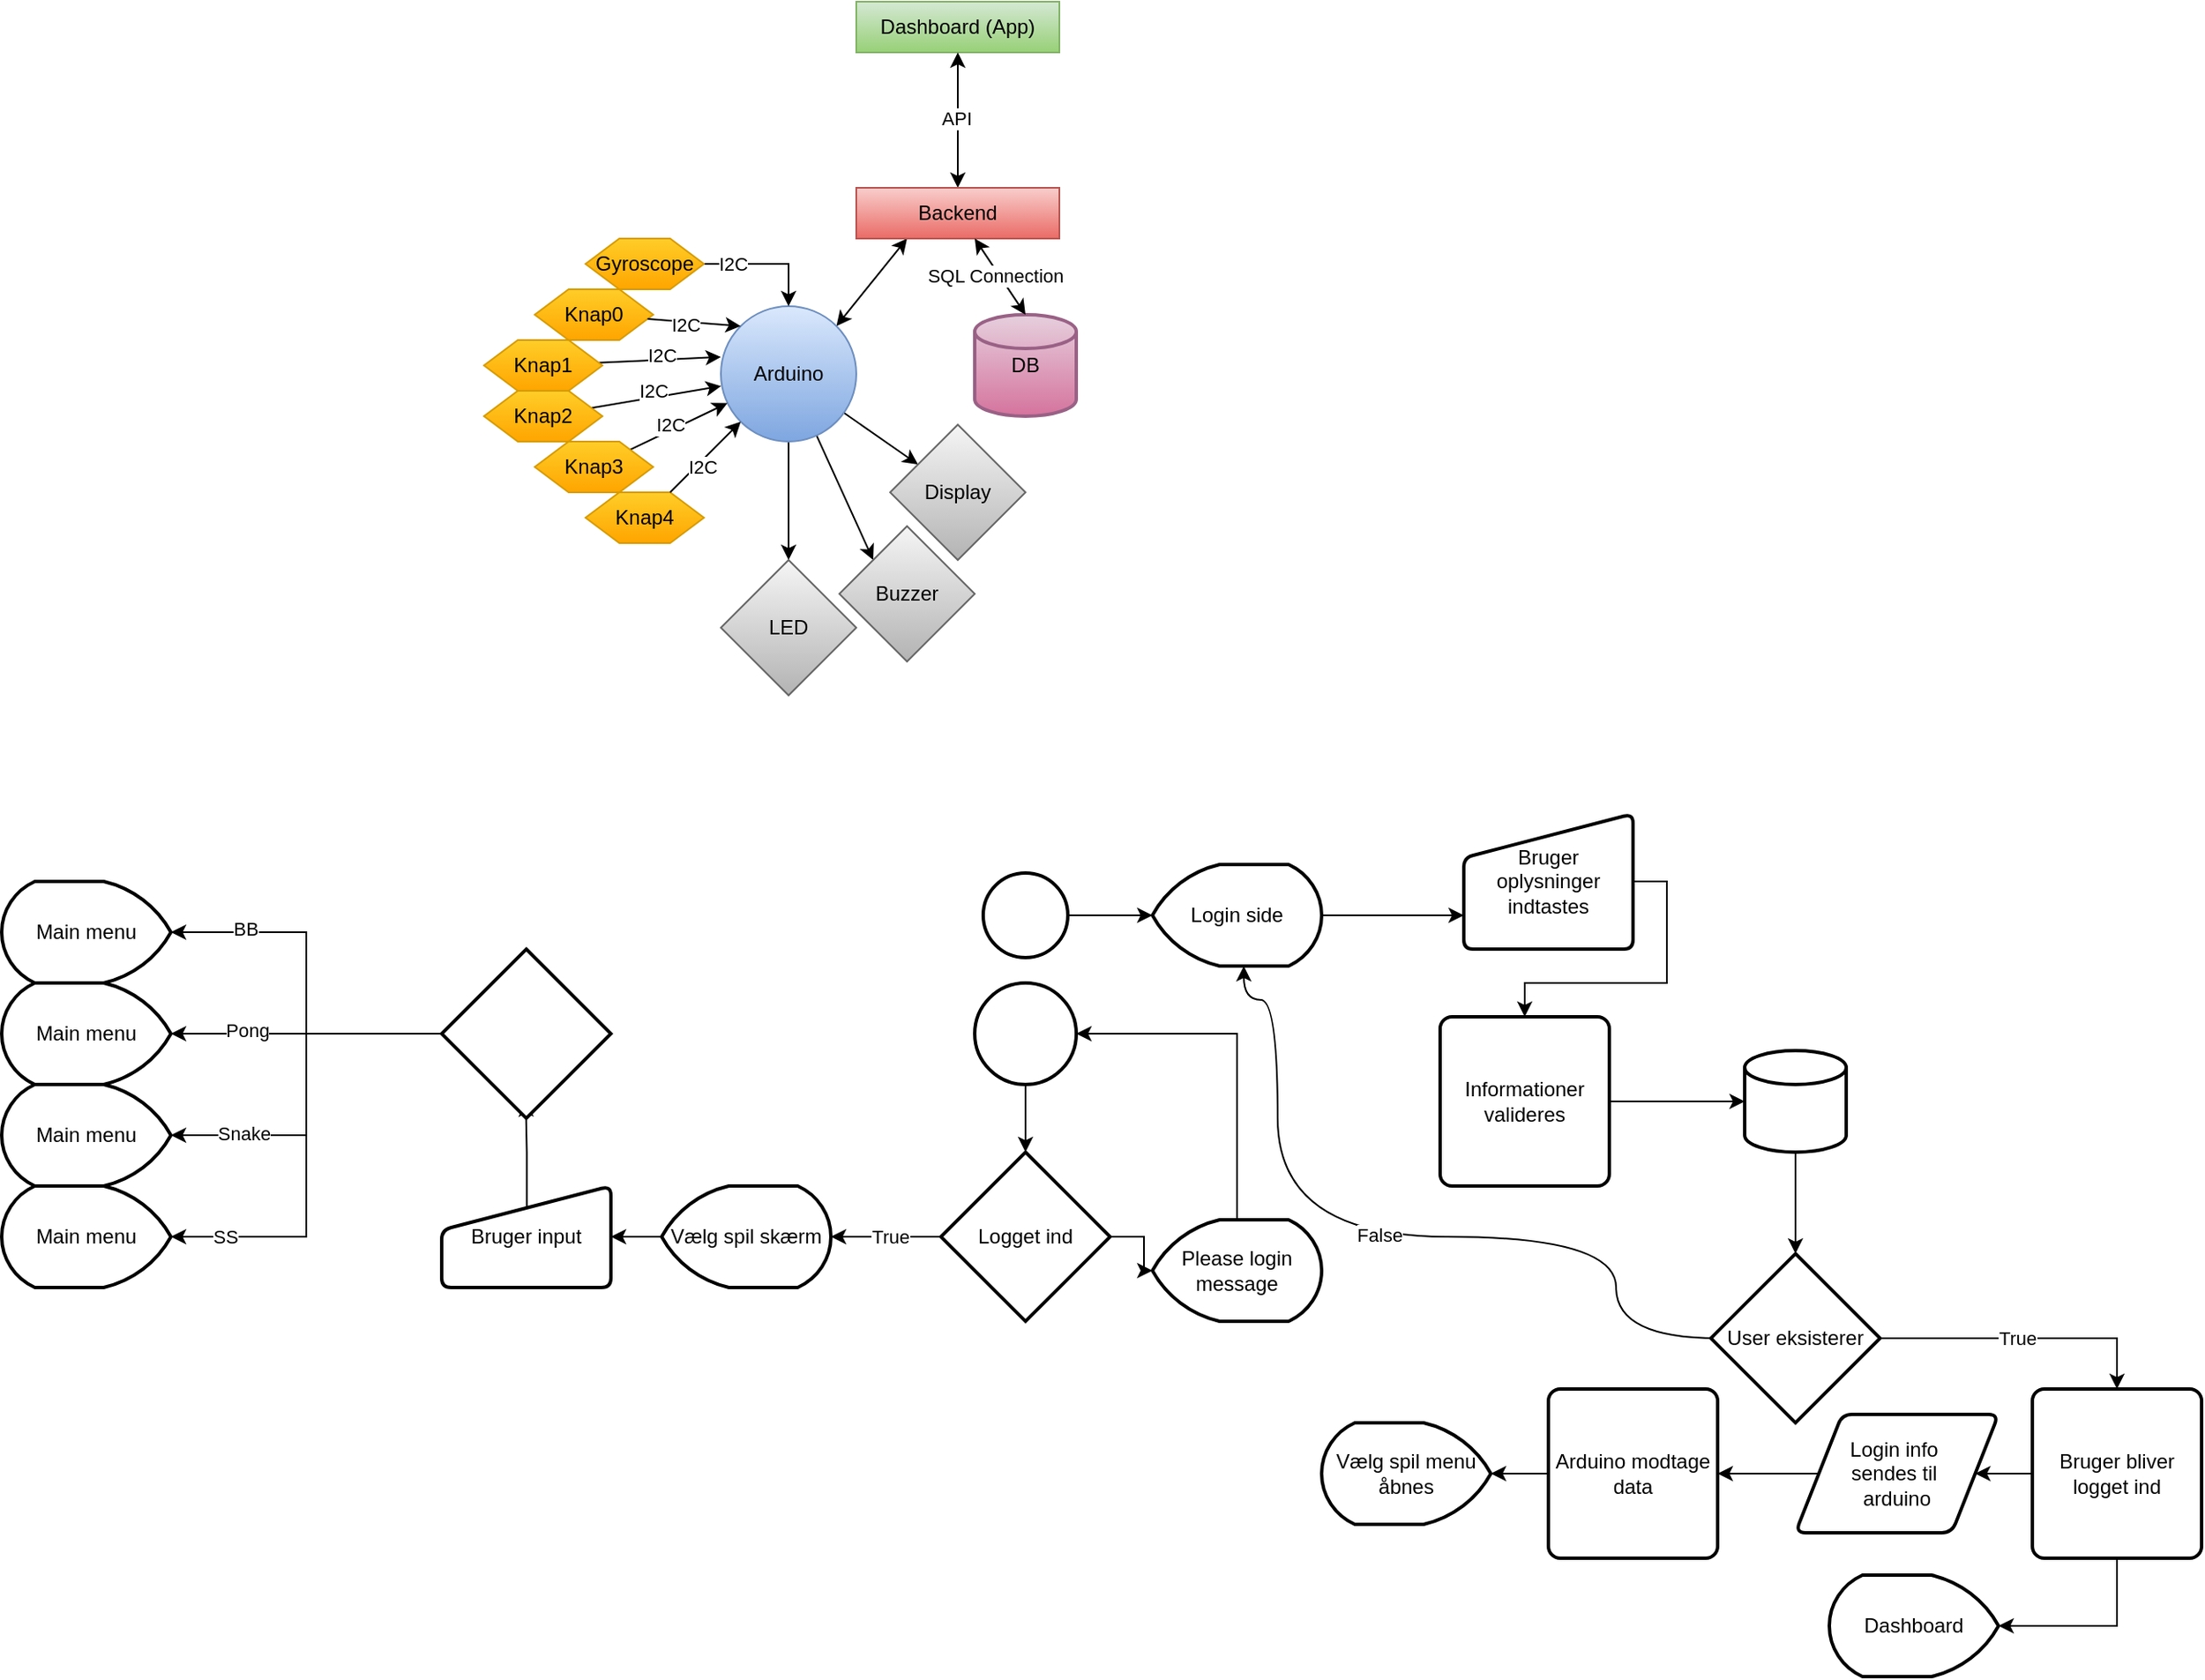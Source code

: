 <mxfile version="24.1.0" type="device">
  <diagram id="C5RBs43oDa-KdzZeNtuy" name="Page-1">
    <mxGraphModel dx="2823" dy="2674" grid="1" gridSize="10" guides="1" tooltips="1" connect="1" arrows="1" fold="1" page="1" pageScale="1" pageWidth="827" pageHeight="1169" math="0" shadow="0">
      <root>
        <mxCell id="WIyWlLk6GJQsqaUBKTNV-0" />
        <mxCell id="WIyWlLk6GJQsqaUBKTNV-1" parent="WIyWlLk6GJQsqaUBKTNV-0" />
        <mxCell id="EPWNyJZTlqsivobSmLNO-3" style="edgeStyle=orthogonalEdgeStyle;rounded=0;orthogonalLoop=1;jettySize=auto;html=1;exitX=1;exitY=0.5;exitDx=0;exitDy=0;exitPerimeter=0;" parent="WIyWlLk6GJQsqaUBKTNV-1" source="EPWNyJZTlqsivobSmLNO-1" target="EPWNyJZTlqsivobSmLNO-2" edge="1">
          <mxGeometry relative="1" as="geometry" />
        </mxCell>
        <mxCell id="EPWNyJZTlqsivobSmLNO-1" value="" style="strokeWidth=2;html=1;shape=mxgraph.flowchart.start_2;whiteSpace=wrap;" parent="WIyWlLk6GJQsqaUBKTNV-1" vertex="1">
          <mxGeometry x="80" y="65" width="50" height="50" as="geometry" />
        </mxCell>
        <mxCell id="EPWNyJZTlqsivobSmLNO-5" style="edgeStyle=orthogonalEdgeStyle;rounded=0;orthogonalLoop=1;jettySize=auto;html=1;entryX=0;entryY=0.75;entryDx=0;entryDy=0;" parent="WIyWlLk6GJQsqaUBKTNV-1" source="EPWNyJZTlqsivobSmLNO-2" target="EPWNyJZTlqsivobSmLNO-4" edge="1">
          <mxGeometry relative="1" as="geometry" />
        </mxCell>
        <mxCell id="EPWNyJZTlqsivobSmLNO-2" value="Login side" style="strokeWidth=2;html=1;shape=mxgraph.flowchart.display;whiteSpace=wrap;" parent="WIyWlLk6GJQsqaUBKTNV-1" vertex="1">
          <mxGeometry x="180" y="60" width="100" height="60" as="geometry" />
        </mxCell>
        <mxCell id="EPWNyJZTlqsivobSmLNO-7" style="edgeStyle=orthogonalEdgeStyle;rounded=0;orthogonalLoop=1;jettySize=auto;html=1;exitX=1;exitY=0.5;exitDx=0;exitDy=0;" parent="WIyWlLk6GJQsqaUBKTNV-1" source="EPWNyJZTlqsivobSmLNO-4" target="EPWNyJZTlqsivobSmLNO-6" edge="1">
          <mxGeometry relative="1" as="geometry" />
        </mxCell>
        <mxCell id="EPWNyJZTlqsivobSmLNO-4" value="Bruger oplysninger indtastes" style="html=1;strokeWidth=2;shape=manualInput;whiteSpace=wrap;rounded=1;size=26;arcSize=11;" parent="WIyWlLk6GJQsqaUBKTNV-1" vertex="1">
          <mxGeometry x="364" y="30" width="100" height="80" as="geometry" />
        </mxCell>
        <mxCell id="EPWNyJZTlqsivobSmLNO-6" value="Informationer valideres" style="rounded=1;whiteSpace=wrap;html=1;absoluteArcSize=1;arcSize=14;strokeWidth=2;" parent="WIyWlLk6GJQsqaUBKTNV-1" vertex="1">
          <mxGeometry x="350" y="150" width="100" height="100" as="geometry" />
        </mxCell>
        <mxCell id="EPWNyJZTlqsivobSmLNO-17" style="edgeStyle=orthogonalEdgeStyle;rounded=0;orthogonalLoop=1;jettySize=auto;html=1;entryX=0.5;entryY=0;entryDx=0;entryDy=0;" parent="WIyWlLk6GJQsqaUBKTNV-1" source="EPWNyJZTlqsivobSmLNO-14" target="EPWNyJZTlqsivobSmLNO-22" edge="1">
          <mxGeometry relative="1" as="geometry">
            <mxPoint x="720" y="340" as="targetPoint" />
          </mxGeometry>
        </mxCell>
        <mxCell id="EPWNyJZTlqsivobSmLNO-18" value="True" style="edgeLabel;html=1;align=center;verticalAlign=middle;resizable=0;points=[];" parent="EPWNyJZTlqsivobSmLNO-17" vertex="1" connectable="0">
          <mxGeometry x="-0.048" relative="1" as="geometry">
            <mxPoint as="offset" />
          </mxGeometry>
        </mxCell>
        <mxCell id="EPWNyJZTlqsivobSmLNO-20" style="edgeStyle=orthogonalEdgeStyle;rounded=0;orthogonalLoop=1;jettySize=auto;html=1;exitX=0;exitY=0.5;exitDx=0;exitDy=0;exitPerimeter=0;curved=1;" parent="WIyWlLk6GJQsqaUBKTNV-1" edge="1">
          <mxGeometry relative="1" as="geometry">
            <mxPoint x="234" y="120" as="targetPoint" />
            <mxPoint x="514" y="340" as="sourcePoint" />
            <Array as="points">
              <mxPoint x="454" y="340" />
              <mxPoint x="454" y="280" />
              <mxPoint x="254" y="280" />
              <mxPoint x="254" y="140" />
              <mxPoint x="234" y="140" />
            </Array>
          </mxGeometry>
        </mxCell>
        <mxCell id="EPWNyJZTlqsivobSmLNO-21" value="False" style="edgeLabel;html=1;align=center;verticalAlign=middle;resizable=0;points=[];" parent="EPWNyJZTlqsivobSmLNO-20" vertex="1" connectable="0">
          <mxGeometry x="0.039" y="-1" relative="1" as="geometry">
            <mxPoint as="offset" />
          </mxGeometry>
        </mxCell>
        <mxCell id="EPWNyJZTlqsivobSmLNO-14" value="User eksisterer" style="strokeWidth=2;html=1;shape=mxgraph.flowchart.decision;whiteSpace=wrap;" parent="WIyWlLk6GJQsqaUBKTNV-1" vertex="1">
          <mxGeometry x="510" y="290" width="100" height="100" as="geometry" />
        </mxCell>
        <mxCell id="EPWNyJZTlqsivobSmLNO-15" style="edgeStyle=orthogonalEdgeStyle;rounded=0;orthogonalLoop=1;jettySize=auto;html=1;" parent="WIyWlLk6GJQsqaUBKTNV-1" source="EPWNyJZTlqsivobSmLNO-6" target="Z_NCsX3aNf2hh9q1rLj8-10" edge="1">
          <mxGeometry relative="1" as="geometry">
            <mxPoint x="520" y="200" as="targetPoint" />
          </mxGeometry>
        </mxCell>
        <mxCell id="EPWNyJZTlqsivobSmLNO-24" style="edgeStyle=orthogonalEdgeStyle;rounded=0;orthogonalLoop=1;jettySize=auto;html=1;entryX=0;entryY=0.5;entryDx=0;entryDy=0;entryPerimeter=0;exitX=0.5;exitY=1;exitDx=0;exitDy=0;" parent="WIyWlLk6GJQsqaUBKTNV-1" source="EPWNyJZTlqsivobSmLNO-22" target="EPWNyJZTlqsivobSmLNO-23" edge="1">
          <mxGeometry relative="1" as="geometry">
            <mxPoint x="750" y="520" as="targetPoint" />
          </mxGeometry>
        </mxCell>
        <mxCell id="EPWNyJZTlqsivobSmLNO-25" style="edgeStyle=orthogonalEdgeStyle;rounded=0;orthogonalLoop=1;jettySize=auto;html=1;" parent="WIyWlLk6GJQsqaUBKTNV-1" source="EPWNyJZTlqsivobSmLNO-22" target="EPWNyJZTlqsivobSmLNO-26" edge="1">
          <mxGeometry relative="1" as="geometry">
            <mxPoint x="590" y="410.0" as="targetPoint" />
          </mxGeometry>
        </mxCell>
        <mxCell id="EPWNyJZTlqsivobSmLNO-22" value="Bruger bliver logget ind" style="rounded=1;whiteSpace=wrap;html=1;absoluteArcSize=1;arcSize=14;strokeWidth=2;" parent="WIyWlLk6GJQsqaUBKTNV-1" vertex="1">
          <mxGeometry x="700" y="370" width="100" height="100" as="geometry" />
        </mxCell>
        <mxCell id="EPWNyJZTlqsivobSmLNO-23" value="Dashboard" style="strokeWidth=2;html=1;shape=mxgraph.flowchart.display;whiteSpace=wrap;direction=west;" parent="WIyWlLk6GJQsqaUBKTNV-1" vertex="1">
          <mxGeometry x="580" y="480" width="100" height="60" as="geometry" />
        </mxCell>
        <mxCell id="EPWNyJZTlqsivobSmLNO-27" style="edgeStyle=orthogonalEdgeStyle;rounded=0;orthogonalLoop=1;jettySize=auto;html=1;exitX=0;exitY=0.5;exitDx=0;exitDy=0;" parent="WIyWlLk6GJQsqaUBKTNV-1" source="EPWNyJZTlqsivobSmLNO-26" target="EPWNyJZTlqsivobSmLNO-28" edge="1">
          <mxGeometry relative="1" as="geometry">
            <mxPoint x="490" y="420.333" as="targetPoint" />
          </mxGeometry>
        </mxCell>
        <mxCell id="EPWNyJZTlqsivobSmLNO-26" value="Login info&amp;nbsp;&lt;div&gt;sendes&lt;span style=&quot;background-color: initial;&quot;&gt;&amp;nbsp;til&amp;nbsp;&lt;/span&gt;&lt;/div&gt;&lt;div&gt;&lt;span style=&quot;background-color: initial;&quot;&gt;arduino&lt;/span&gt;&lt;/div&gt;" style="shape=parallelogram;html=1;strokeWidth=2;perimeter=parallelogramPerimeter;whiteSpace=wrap;rounded=1;arcSize=12;size=0.23;" parent="WIyWlLk6GJQsqaUBKTNV-1" vertex="1">
          <mxGeometry x="560" y="385" width="120" height="70" as="geometry" />
        </mxCell>
        <mxCell id="EPWNyJZTlqsivobSmLNO-28" value="Arduino modtage data" style="rounded=1;whiteSpace=wrap;html=1;absoluteArcSize=1;arcSize=14;strokeWidth=2;" parent="WIyWlLk6GJQsqaUBKTNV-1" vertex="1">
          <mxGeometry x="414" y="370.003" width="100" height="100" as="geometry" />
        </mxCell>
        <mxCell id="EPWNyJZTlqsivobSmLNO-29" value="Vælg spil menu åbnes" style="strokeWidth=2;html=1;shape=mxgraph.flowchart.display;whiteSpace=wrap;direction=west;" parent="WIyWlLk6GJQsqaUBKTNV-1" vertex="1">
          <mxGeometry x="280" y="390" width="100" height="60" as="geometry" />
        </mxCell>
        <mxCell id="EPWNyJZTlqsivobSmLNO-30" style="edgeStyle=orthogonalEdgeStyle;rounded=0;orthogonalLoop=1;jettySize=auto;html=1;entryX=0;entryY=0.5;entryDx=0;entryDy=0;entryPerimeter=0;" parent="WIyWlLk6GJQsqaUBKTNV-1" source="EPWNyJZTlqsivobSmLNO-28" target="EPWNyJZTlqsivobSmLNO-29" edge="1">
          <mxGeometry relative="1" as="geometry" />
        </mxCell>
        <mxCell id="Z_NCsX3aNf2hh9q1rLj8-1" value="" style="strokeWidth=2;html=1;shape=mxgraph.flowchart.start_2;whiteSpace=wrap;" vertex="1" parent="WIyWlLk6GJQsqaUBKTNV-1">
          <mxGeometry x="75" y="130" width="60" height="60" as="geometry" />
        </mxCell>
        <mxCell id="Z_NCsX3aNf2hh9q1rLj8-5" style="edgeStyle=orthogonalEdgeStyle;rounded=0;orthogonalLoop=1;jettySize=auto;html=1;exitX=0;exitY=0.5;exitDx=0;exitDy=0;exitPerimeter=0;" edge="1" parent="WIyWlLk6GJQsqaUBKTNV-1" source="Z_NCsX3aNf2hh9q1rLj8-3" target="Z_NCsX3aNf2hh9q1rLj8-6">
          <mxGeometry relative="1" as="geometry">
            <mxPoint y="280" as="targetPoint" />
          </mxGeometry>
        </mxCell>
        <mxCell id="Z_NCsX3aNf2hh9q1rLj8-7" value="True" style="edgeLabel;html=1;align=center;verticalAlign=middle;resizable=0;points=[];" vertex="1" connectable="0" parent="Z_NCsX3aNf2hh9q1rLj8-5">
          <mxGeometry x="-0.077" relative="1" as="geometry">
            <mxPoint as="offset" />
          </mxGeometry>
        </mxCell>
        <mxCell id="Z_NCsX3aNf2hh9q1rLj8-8" style="edgeStyle=orthogonalEdgeStyle;rounded=0;orthogonalLoop=1;jettySize=auto;html=1;" edge="1" parent="WIyWlLk6GJQsqaUBKTNV-1" source="Z_NCsX3aNf2hh9q1rLj8-3" target="Z_NCsX3aNf2hh9q1rLj8-9">
          <mxGeometry relative="1" as="geometry">
            <mxPoint x="220" y="280" as="targetPoint" />
          </mxGeometry>
        </mxCell>
        <mxCell id="Z_NCsX3aNf2hh9q1rLj8-3" value="Logget ind" style="strokeWidth=2;html=1;shape=mxgraph.flowchart.decision;whiteSpace=wrap;" vertex="1" parent="WIyWlLk6GJQsqaUBKTNV-1">
          <mxGeometry x="55" y="230" width="100" height="100" as="geometry" />
        </mxCell>
        <mxCell id="Z_NCsX3aNf2hh9q1rLj8-4" style="edgeStyle=orthogonalEdgeStyle;rounded=0;orthogonalLoop=1;jettySize=auto;html=1;entryX=0.5;entryY=0;entryDx=0;entryDy=0;entryPerimeter=0;" edge="1" parent="WIyWlLk6GJQsqaUBKTNV-1" source="Z_NCsX3aNf2hh9q1rLj8-1" target="Z_NCsX3aNf2hh9q1rLj8-3">
          <mxGeometry relative="1" as="geometry" />
        </mxCell>
        <mxCell id="Z_NCsX3aNf2hh9q1rLj8-15" style="edgeStyle=orthogonalEdgeStyle;rounded=0;orthogonalLoop=1;jettySize=auto;html=1;entryX=1;entryY=0.5;entryDx=0;entryDy=0;" edge="1" parent="WIyWlLk6GJQsqaUBKTNV-1" source="Z_NCsX3aNf2hh9q1rLj8-6" target="Z_NCsX3aNf2hh9q1rLj8-13">
          <mxGeometry relative="1" as="geometry" />
        </mxCell>
        <mxCell id="Z_NCsX3aNf2hh9q1rLj8-6" value="Vælg spil skærm" style="strokeWidth=2;html=1;shape=mxgraph.flowchart.display;whiteSpace=wrap;" vertex="1" parent="WIyWlLk6GJQsqaUBKTNV-1">
          <mxGeometry x="-110" y="250" width="100" height="60" as="geometry" />
        </mxCell>
        <mxCell id="Z_NCsX3aNf2hh9q1rLj8-9" value="Please login message" style="strokeWidth=2;html=1;shape=mxgraph.flowchart.display;whiteSpace=wrap;" vertex="1" parent="WIyWlLk6GJQsqaUBKTNV-1">
          <mxGeometry x="180" y="270" width="100" height="60" as="geometry" />
        </mxCell>
        <mxCell id="Z_NCsX3aNf2hh9q1rLj8-11" style="edgeStyle=orthogonalEdgeStyle;rounded=0;orthogonalLoop=1;jettySize=auto;html=1;" edge="1" parent="WIyWlLk6GJQsqaUBKTNV-1" source="Z_NCsX3aNf2hh9q1rLj8-10" target="EPWNyJZTlqsivobSmLNO-14">
          <mxGeometry relative="1" as="geometry" />
        </mxCell>
        <mxCell id="Z_NCsX3aNf2hh9q1rLj8-10" value="" style="strokeWidth=2;html=1;shape=mxgraph.flowchart.database;whiteSpace=wrap;" vertex="1" parent="WIyWlLk6GJQsqaUBKTNV-1">
          <mxGeometry x="530" y="170" width="60" height="60" as="geometry" />
        </mxCell>
        <mxCell id="Z_NCsX3aNf2hh9q1rLj8-12" style="edgeStyle=orthogonalEdgeStyle;rounded=0;orthogonalLoop=1;jettySize=auto;html=1;entryX=1;entryY=0.5;entryDx=0;entryDy=0;entryPerimeter=0;" edge="1" parent="WIyWlLk6GJQsqaUBKTNV-1" source="Z_NCsX3aNf2hh9q1rLj8-9" target="Z_NCsX3aNf2hh9q1rLj8-1">
          <mxGeometry relative="1" as="geometry">
            <Array as="points">
              <mxPoint x="230" y="160" />
            </Array>
          </mxGeometry>
        </mxCell>
        <mxCell id="Z_NCsX3aNf2hh9q1rLj8-16" style="edgeStyle=orthogonalEdgeStyle;rounded=0;orthogonalLoop=1;jettySize=auto;html=1;exitX=0.506;exitY=0.247;exitDx=0;exitDy=0;exitPerimeter=0;movable=1;resizable=1;rotatable=1;deletable=1;editable=1;locked=0;connectable=1;jumpSize=6;" edge="1" parent="WIyWlLk6GJQsqaUBKTNV-1">
          <mxGeometry relative="1" as="geometry">
            <mxPoint x="-190.3" y="200" as="targetPoint" />
            <mxPoint x="-189.7" y="264.82" as="sourcePoint" />
            <Array as="points">
              <mxPoint x="-190" y="230" />
              <mxPoint x="-190" y="230" />
            </Array>
          </mxGeometry>
        </mxCell>
        <mxCell id="Z_NCsX3aNf2hh9q1rLj8-13" value="Bruger input" style="html=1;strokeWidth=2;shape=manualInput;whiteSpace=wrap;rounded=1;size=26;arcSize=11;" vertex="1" parent="WIyWlLk6GJQsqaUBKTNV-1">
          <mxGeometry x="-240" y="250" width="100" height="60" as="geometry" />
        </mxCell>
        <mxCell id="Z_NCsX3aNf2hh9q1rLj8-26" style="edgeStyle=orthogonalEdgeStyle;rounded=0;orthogonalLoop=1;jettySize=auto;html=1;entryX=0;entryY=0.5;entryDx=0;entryDy=0;entryPerimeter=0;" edge="1" parent="WIyWlLk6GJQsqaUBKTNV-1" source="Z_NCsX3aNf2hh9q1rLj8-17" target="Z_NCsX3aNf2hh9q1rLj8-80">
          <mxGeometry relative="1" as="geometry">
            <mxPoint x="-340" y="150" as="targetPoint" />
            <Array as="points">
              <mxPoint x="-240" y="160" />
              <mxPoint x="-240" y="160" />
            </Array>
          </mxGeometry>
        </mxCell>
        <mxCell id="Z_NCsX3aNf2hh9q1rLj8-31" value="Pong" style="edgeLabel;html=1;align=center;verticalAlign=middle;resizable=0;points=[];" vertex="1" connectable="0" parent="Z_NCsX3aNf2hh9q1rLj8-26">
          <mxGeometry x="0.435" y="-2" relative="1" as="geometry">
            <mxPoint as="offset" />
          </mxGeometry>
        </mxCell>
        <mxCell id="Z_NCsX3aNf2hh9q1rLj8-27" style="edgeStyle=orthogonalEdgeStyle;rounded=0;orthogonalLoop=1;jettySize=auto;html=1;" edge="1" parent="WIyWlLk6GJQsqaUBKTNV-1" source="Z_NCsX3aNf2hh9q1rLj8-17" target="Z_NCsX3aNf2hh9q1rLj8-81">
          <mxGeometry relative="1" as="geometry">
            <mxPoint x="-340" y="100" as="targetPoint" />
          </mxGeometry>
        </mxCell>
        <mxCell id="Z_NCsX3aNf2hh9q1rLj8-36" value="BB" style="edgeLabel;html=1;align=center;verticalAlign=middle;resizable=0;points=[];" vertex="1" connectable="0" parent="Z_NCsX3aNf2hh9q1rLj8-27">
          <mxGeometry x="0.599" y="-2" relative="1" as="geometry">
            <mxPoint as="offset" />
          </mxGeometry>
        </mxCell>
        <mxCell id="Z_NCsX3aNf2hh9q1rLj8-28" style="edgeStyle=orthogonalEdgeStyle;rounded=0;orthogonalLoop=1;jettySize=auto;html=1;entryX=0;entryY=0.5;entryDx=0;entryDy=0;entryPerimeter=0;" edge="1" parent="WIyWlLk6GJQsqaUBKTNV-1" source="Z_NCsX3aNf2hh9q1rLj8-17" target="Z_NCsX3aNf2hh9q1rLj8-79">
          <mxGeometry relative="1" as="geometry">
            <mxPoint x="-340" y="200.0" as="targetPoint" />
          </mxGeometry>
        </mxCell>
        <mxCell id="Z_NCsX3aNf2hh9q1rLj8-30" value="Snake" style="edgeLabel;html=1;align=center;verticalAlign=middle;resizable=0;points=[];" vertex="1" connectable="0" parent="Z_NCsX3aNf2hh9q1rLj8-28">
          <mxGeometry x="0.607" y="-1" relative="1" as="geometry">
            <mxPoint as="offset" />
          </mxGeometry>
        </mxCell>
        <mxCell id="Z_NCsX3aNf2hh9q1rLj8-29" style="edgeStyle=orthogonalEdgeStyle;rounded=0;orthogonalLoop=1;jettySize=auto;html=1;exitX=0;exitY=0.5;exitDx=0;exitDy=0;exitPerimeter=0;entryX=0;entryY=0.5;entryDx=0;entryDy=0;entryPerimeter=0;" edge="1" parent="WIyWlLk6GJQsqaUBKTNV-1" source="Z_NCsX3aNf2hh9q1rLj8-17" target="Z_NCsX3aNf2hh9q1rLj8-78">
          <mxGeometry relative="1" as="geometry">
            <mxPoint x="-340" y="255" as="targetPoint" />
            <mxPoint x="-240" y="145" as="sourcePoint" />
            <Array as="points">
              <mxPoint x="-320" y="160" />
              <mxPoint x="-320" y="280" />
            </Array>
          </mxGeometry>
        </mxCell>
        <mxCell id="Z_NCsX3aNf2hh9q1rLj8-35" value="SS" style="edgeLabel;html=1;align=center;verticalAlign=middle;resizable=0;points=[];" vertex="1" connectable="0" parent="Z_NCsX3aNf2hh9q1rLj8-29">
          <mxGeometry x="0.771" relative="1" as="geometry">
            <mxPoint as="offset" />
          </mxGeometry>
        </mxCell>
        <mxCell id="Z_NCsX3aNf2hh9q1rLj8-17" value="" style="strokeWidth=2;html=1;shape=mxgraph.flowchart.decision;whiteSpace=wrap;" vertex="1" parent="WIyWlLk6GJQsqaUBKTNV-1">
          <mxGeometry x="-240" y="110" width="100" height="100" as="geometry" />
        </mxCell>
        <mxCell id="Z_NCsX3aNf2hh9q1rLj8-78" value="Main menu" style="strokeWidth=2;html=1;shape=mxgraph.flowchart.display;whiteSpace=wrap;direction=west;" vertex="1" parent="WIyWlLk6GJQsqaUBKTNV-1">
          <mxGeometry x="-500" y="250" width="100" height="60" as="geometry" />
        </mxCell>
        <mxCell id="Z_NCsX3aNf2hh9q1rLj8-79" value="Main menu" style="strokeWidth=2;html=1;shape=mxgraph.flowchart.display;whiteSpace=wrap;direction=west;" vertex="1" parent="WIyWlLk6GJQsqaUBKTNV-1">
          <mxGeometry x="-500" y="190" width="100" height="60" as="geometry" />
        </mxCell>
        <mxCell id="Z_NCsX3aNf2hh9q1rLj8-80" value="Main menu" style="strokeWidth=2;html=1;shape=mxgraph.flowchart.display;whiteSpace=wrap;direction=west;" vertex="1" parent="WIyWlLk6GJQsqaUBKTNV-1">
          <mxGeometry x="-500" y="130" width="100" height="60" as="geometry" />
        </mxCell>
        <mxCell id="Z_NCsX3aNf2hh9q1rLj8-81" value="Main menu" style="strokeWidth=2;html=1;shape=mxgraph.flowchart.display;whiteSpace=wrap;direction=west;" vertex="1" parent="WIyWlLk6GJQsqaUBKTNV-1">
          <mxGeometry x="-500" y="70" width="100" height="60" as="geometry" />
        </mxCell>
        <mxCell id="Z_NCsX3aNf2hh9q1rLj8-82" value="" style="group" vertex="1" connectable="0" parent="WIyWlLk6GJQsqaUBKTNV-1">
          <mxGeometry x="-215" y="-450" width="350" height="410" as="geometry" />
        </mxCell>
        <mxCell id="Z_NCsX3aNf2hh9q1rLj8-37" value="Dashboard (App)" style="rounded=0;whiteSpace=wrap;html=1;fillColor=#d5e8d4;gradientColor=#97d077;strokeColor=#82b366;" vertex="1" parent="Z_NCsX3aNf2hh9q1rLj8-82">
          <mxGeometry x="220" width="120" height="30" as="geometry" />
        </mxCell>
        <mxCell id="Z_NCsX3aNf2hh9q1rLj8-65" style="rounded=0;orthogonalLoop=1;jettySize=auto;html=1;exitX=0.25;exitY=1;exitDx=0;exitDy=0;entryX=1;entryY=0;entryDx=0;entryDy=0;startArrow=classic;startFill=1;" edge="1" parent="Z_NCsX3aNf2hh9q1rLj8-82" source="Z_NCsX3aNf2hh9q1rLj8-38" target="Z_NCsX3aNf2hh9q1rLj8-40">
          <mxGeometry relative="1" as="geometry" />
        </mxCell>
        <mxCell id="Z_NCsX3aNf2hh9q1rLj8-67" style="edgeStyle=orthogonalEdgeStyle;rounded=0;orthogonalLoop=1;jettySize=auto;html=1;entryX=0.5;entryY=1;entryDx=0;entryDy=0;startArrow=classic;startFill=1;" edge="1" parent="Z_NCsX3aNf2hh9q1rLj8-82" source="Z_NCsX3aNf2hh9q1rLj8-38" target="Z_NCsX3aNf2hh9q1rLj8-37">
          <mxGeometry relative="1" as="geometry" />
        </mxCell>
        <mxCell id="Z_NCsX3aNf2hh9q1rLj8-68" value="API" style="edgeLabel;html=1;align=center;verticalAlign=middle;resizable=0;points=[];" vertex="1" connectable="0" parent="Z_NCsX3aNf2hh9q1rLj8-67">
          <mxGeometry x="0.04" y="1" relative="1" as="geometry">
            <mxPoint as="offset" />
          </mxGeometry>
        </mxCell>
        <mxCell id="Z_NCsX3aNf2hh9q1rLj8-38" value="Backend" style="whiteSpace=wrap;html=1;fillColor=#f8cecc;gradientColor=#ea6b66;strokeColor=#b85450;" vertex="1" parent="Z_NCsX3aNf2hh9q1rLj8-82">
          <mxGeometry x="220" y="110" width="120" height="30" as="geometry" />
        </mxCell>
        <mxCell id="Z_NCsX3aNf2hh9q1rLj8-39" value="DB" style="strokeWidth=2;html=1;shape=mxgraph.flowchart.database;whiteSpace=wrap;fillColor=#e6d0de;gradientColor=#d5739d;strokeColor=#996185;" vertex="1" parent="Z_NCsX3aNf2hh9q1rLj8-82">
          <mxGeometry x="290" y="185" width="60" height="60" as="geometry" />
        </mxCell>
        <mxCell id="Z_NCsX3aNf2hh9q1rLj8-42" style="rounded=0;orthogonalLoop=1;jettySize=auto;html=1;entryX=0.5;entryY=0;entryDx=0;entryDy=0;" edge="1" parent="Z_NCsX3aNf2hh9q1rLj8-82" source="Z_NCsX3aNf2hh9q1rLj8-40" target="Z_NCsX3aNf2hh9q1rLj8-41">
          <mxGeometry relative="1" as="geometry" />
        </mxCell>
        <mxCell id="Z_NCsX3aNf2hh9q1rLj8-46" style="rounded=0;orthogonalLoop=1;jettySize=auto;html=1;" edge="1" parent="Z_NCsX3aNf2hh9q1rLj8-82" source="Z_NCsX3aNf2hh9q1rLj8-40" target="Z_NCsX3aNf2hh9q1rLj8-44">
          <mxGeometry relative="1" as="geometry" />
        </mxCell>
        <mxCell id="Z_NCsX3aNf2hh9q1rLj8-54" style="rounded=0;orthogonalLoop=1;jettySize=auto;html=1;entryX=0;entryY=0;entryDx=0;entryDy=0;" edge="1" parent="Z_NCsX3aNf2hh9q1rLj8-82" source="Z_NCsX3aNf2hh9q1rLj8-40" target="Z_NCsX3aNf2hh9q1rLj8-53">
          <mxGeometry relative="1" as="geometry" />
        </mxCell>
        <mxCell id="Z_NCsX3aNf2hh9q1rLj8-40" value="Arduino" style="ellipse;whiteSpace=wrap;html=1;aspect=fixed;fillColor=#dae8fc;gradientColor=#7ea6e0;strokeColor=#6c8ebf;" vertex="1" parent="Z_NCsX3aNf2hh9q1rLj8-82">
          <mxGeometry x="140" y="180" width="80" height="80" as="geometry" />
        </mxCell>
        <mxCell id="Z_NCsX3aNf2hh9q1rLj8-41" value="LED" style="rhombus;whiteSpace=wrap;html=1;fillColor=#f5f5f5;gradientColor=#b3b3b3;strokeColor=#666666;" vertex="1" parent="Z_NCsX3aNf2hh9q1rLj8-82">
          <mxGeometry x="140" y="330" width="80" height="80" as="geometry" />
        </mxCell>
        <mxCell id="Z_NCsX3aNf2hh9q1rLj8-44" value="Display" style="rhombus;whiteSpace=wrap;html=1;fillColor=#f5f5f5;gradientColor=#b3b3b3;strokeColor=#666666;" vertex="1" parent="Z_NCsX3aNf2hh9q1rLj8-82">
          <mxGeometry x="240" y="250" width="80" height="80" as="geometry" />
        </mxCell>
        <mxCell id="Z_NCsX3aNf2hh9q1rLj8-61" style="rounded=0;orthogonalLoop=1;jettySize=auto;html=1;entryX=0.002;entryY=0.59;entryDx=0;entryDy=0;entryPerimeter=0;" edge="1" parent="Z_NCsX3aNf2hh9q1rLj8-82" source="Z_NCsX3aNf2hh9q1rLj8-48" target="Z_NCsX3aNf2hh9q1rLj8-40">
          <mxGeometry relative="1" as="geometry" />
        </mxCell>
        <mxCell id="Z_NCsX3aNf2hh9q1rLj8-48" value="Knap2" style="shape=hexagon;perimeter=hexagonPerimeter2;whiteSpace=wrap;html=1;fixedSize=1;fillColor=#ffcd28;gradientColor=#ffa500;strokeColor=#d79b00;" vertex="1" parent="Z_NCsX3aNf2hh9q1rLj8-82">
          <mxGeometry y="230" width="70" height="30" as="geometry" />
        </mxCell>
        <mxCell id="Z_NCsX3aNf2hh9q1rLj8-62" style="rounded=0;orthogonalLoop=1;jettySize=auto;html=1;" edge="1" parent="Z_NCsX3aNf2hh9q1rLj8-82" source="Z_NCsX3aNf2hh9q1rLj8-49">
          <mxGeometry relative="1" as="geometry">
            <mxPoint x="140" y="210" as="targetPoint" />
          </mxGeometry>
        </mxCell>
        <mxCell id="Z_NCsX3aNf2hh9q1rLj8-49" value="Knap1" style="shape=hexagon;perimeter=hexagonPerimeter2;whiteSpace=wrap;html=1;fixedSize=1;fillColor=#ffcd28;gradientColor=#ffa500;strokeColor=#d79b00;" vertex="1" parent="Z_NCsX3aNf2hh9q1rLj8-82">
          <mxGeometry y="200" width="70" height="30" as="geometry" />
        </mxCell>
        <mxCell id="Z_NCsX3aNf2hh9q1rLj8-50" value="Knap0" style="shape=hexagon;perimeter=hexagonPerimeter2;whiteSpace=wrap;html=1;fixedSize=1;fillColor=#ffcd28;gradientColor=#ffa500;strokeColor=#d79b00;" vertex="1" parent="Z_NCsX3aNf2hh9q1rLj8-82">
          <mxGeometry x="30" y="170" width="70" height="30" as="geometry" />
        </mxCell>
        <mxCell id="Z_NCsX3aNf2hh9q1rLj8-60" style="rounded=0;orthogonalLoop=1;jettySize=auto;html=1;" edge="1" parent="Z_NCsX3aNf2hh9q1rLj8-82" source="Z_NCsX3aNf2hh9q1rLj8-51" target="Z_NCsX3aNf2hh9q1rLj8-40">
          <mxGeometry relative="1" as="geometry" />
        </mxCell>
        <mxCell id="Z_NCsX3aNf2hh9q1rLj8-51" value="Knap3" style="shape=hexagon;perimeter=hexagonPerimeter2;whiteSpace=wrap;html=1;fixedSize=1;fillColor=#ffcd28;gradientColor=#ffa500;strokeColor=#d79b00;" vertex="1" parent="Z_NCsX3aNf2hh9q1rLj8-82">
          <mxGeometry x="30" y="260" width="70" height="30" as="geometry" />
        </mxCell>
        <mxCell id="Z_NCsX3aNf2hh9q1rLj8-52" value="Knap4" style="shape=hexagon;perimeter=hexagonPerimeter2;whiteSpace=wrap;html=1;fixedSize=1;fillColor=#ffcd28;gradientColor=#ffa500;strokeColor=#d79b00;" vertex="1" parent="Z_NCsX3aNf2hh9q1rLj8-82">
          <mxGeometry x="60" y="290" width="70" height="30" as="geometry" />
        </mxCell>
        <mxCell id="Z_NCsX3aNf2hh9q1rLj8-53" value="Buzzer" style="rhombus;whiteSpace=wrap;html=1;fillColor=#f5f5f5;gradientColor=#b3b3b3;strokeColor=#666666;" vertex="1" parent="Z_NCsX3aNf2hh9q1rLj8-82">
          <mxGeometry x="210" y="310" width="80" height="80" as="geometry" />
        </mxCell>
        <mxCell id="Z_NCsX3aNf2hh9q1rLj8-58" style="edgeStyle=orthogonalEdgeStyle;rounded=0;orthogonalLoop=1;jettySize=auto;html=1;" edge="1" parent="Z_NCsX3aNf2hh9q1rLj8-82" source="Z_NCsX3aNf2hh9q1rLj8-55" target="Z_NCsX3aNf2hh9q1rLj8-40">
          <mxGeometry relative="1" as="geometry" />
        </mxCell>
        <mxCell id="Z_NCsX3aNf2hh9q1rLj8-55" value="Gyroscope" style="shape=hexagon;perimeter=hexagonPerimeter2;whiteSpace=wrap;html=1;fixedSize=1;fillColor=#ffcd28;gradientColor=#ffa500;strokeColor=#d79b00;" vertex="1" parent="Z_NCsX3aNf2hh9q1rLj8-82">
          <mxGeometry x="60" y="140" width="70" height="30" as="geometry" />
        </mxCell>
        <mxCell id="Z_NCsX3aNf2hh9q1rLj8-59" style="rounded=0;orthogonalLoop=1;jettySize=auto;html=1;entryX=0;entryY=0;entryDx=0;entryDy=0;" edge="1" parent="Z_NCsX3aNf2hh9q1rLj8-82" source="Z_NCsX3aNf2hh9q1rLj8-50" target="Z_NCsX3aNf2hh9q1rLj8-40">
          <mxGeometry relative="1" as="geometry" />
        </mxCell>
        <mxCell id="Z_NCsX3aNf2hh9q1rLj8-69" value="I2C" style="edgeLabel;html=1;align=center;verticalAlign=middle;resizable=0;points=[];" vertex="1" connectable="0" parent="Z_NCsX3aNf2hh9q1rLj8-59">
          <mxGeometry x="-0.187" y="-2" relative="1" as="geometry">
            <mxPoint as="offset" />
          </mxGeometry>
        </mxCell>
        <mxCell id="Z_NCsX3aNf2hh9q1rLj8-63" style="rounded=0;orthogonalLoop=1;jettySize=auto;html=1;entryX=0;entryY=1;entryDx=0;entryDy=0;" edge="1" parent="Z_NCsX3aNf2hh9q1rLj8-82" source="Z_NCsX3aNf2hh9q1rLj8-52" target="Z_NCsX3aNf2hh9q1rLj8-40">
          <mxGeometry relative="1" as="geometry">
            <mxPoint x="160" y="250" as="targetPoint" />
          </mxGeometry>
        </mxCell>
        <mxCell id="Z_NCsX3aNf2hh9q1rLj8-66" style="rounded=0;orthogonalLoop=1;jettySize=auto;html=1;entryX=0.5;entryY=0;entryDx=0;entryDy=0;entryPerimeter=0;startArrow=classic;startFill=1;" edge="1" parent="Z_NCsX3aNf2hh9q1rLj8-82" source="Z_NCsX3aNf2hh9q1rLj8-38" target="Z_NCsX3aNf2hh9q1rLj8-39">
          <mxGeometry relative="1" as="geometry" />
        </mxCell>
        <mxCell id="Z_NCsX3aNf2hh9q1rLj8-77" value="SQL Connection" style="edgeLabel;html=1;align=center;verticalAlign=middle;resizable=0;points=[];" vertex="1" connectable="0" parent="Z_NCsX3aNf2hh9q1rLj8-66">
          <mxGeometry x="-0.074" y="-2" relative="1" as="geometry">
            <mxPoint as="offset" />
          </mxGeometry>
        </mxCell>
        <mxCell id="Z_NCsX3aNf2hh9q1rLj8-70" value="I2C" style="edgeLabel;html=1;align=center;verticalAlign=middle;resizable=0;points=[];" vertex="1" connectable="0" parent="Z_NCsX3aNf2hh9q1rLj8-82">
          <mxGeometry x="128.927" y="201.182" as="geometry">
            <mxPoint x="-24" y="8" as="offset" />
          </mxGeometry>
        </mxCell>
        <mxCell id="Z_NCsX3aNf2hh9q1rLj8-72" value="I2C" style="edgeLabel;html=1;align=center;verticalAlign=middle;resizable=0;points=[];" vertex="1" connectable="0" parent="Z_NCsX3aNf2hh9q1rLj8-82">
          <mxGeometry x="146.997" y="155.002" as="geometry" />
        </mxCell>
        <mxCell id="Z_NCsX3aNf2hh9q1rLj8-73" value="I2C" style="edgeLabel;html=1;align=center;verticalAlign=middle;resizable=0;points=[];" vertex="1" connectable="0" parent="Z_NCsX3aNf2hh9q1rLj8-82">
          <mxGeometry x="99.997" y="230.002" as="geometry" />
        </mxCell>
        <mxCell id="Z_NCsX3aNf2hh9q1rLj8-75" value="I2C" style="edgeLabel;html=1;align=center;verticalAlign=middle;resizable=0;points=[];" vertex="1" connectable="0" parent="Z_NCsX3aNf2hh9q1rLj8-82">
          <mxGeometry x="109.997" y="250.002" as="geometry" />
        </mxCell>
        <mxCell id="Z_NCsX3aNf2hh9q1rLj8-76" value="I2C" style="edgeLabel;html=1;align=center;verticalAlign=middle;resizable=0;points=[];" vertex="1" connectable="0" parent="Z_NCsX3aNf2hh9q1rLj8-82">
          <mxGeometry x="128.927" y="275.002" as="geometry" />
        </mxCell>
      </root>
    </mxGraphModel>
  </diagram>
</mxfile>

